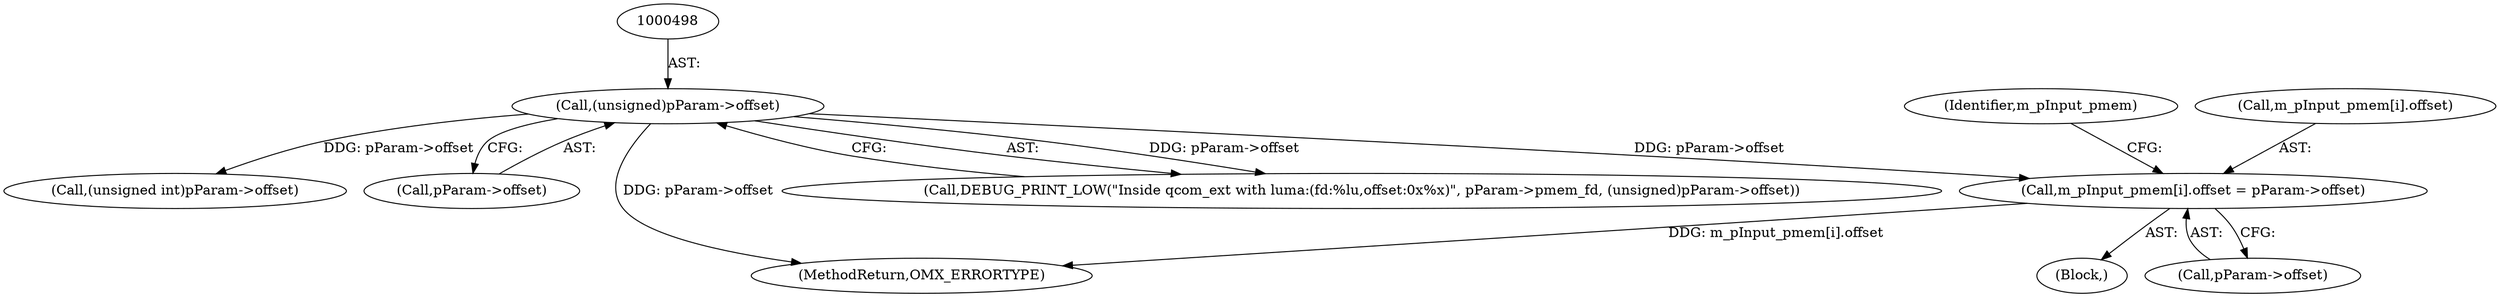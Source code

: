 digraph "0_Android_7558d03e6498e970b761aa44fff6b2c659202d95_1@array" {
"1000514" [label="(Call,m_pInput_pmem[i].offset = pParam->offset)"];
"1000497" [label="(Call,(unsigned)pParam->offset)"];
"1000520" [label="(Call,pParam->offset)"];
"1000492" [label="(Call,DEBUG_PRINT_LOW(\"Inside qcom_ext with luma:(fd:%lu,offset:0x%x)\", pParam->pmem_fd, (unsigned)pParam->offset))"];
"1000526" [label="(Identifier,m_pInput_pmem)"];
"1000504" [label="(Block,)"];
"1000515" [label="(Call,m_pInput_pmem[i].offset)"];
"1000548" [label="(Call,(unsigned int)pParam->offset)"];
"1000514" [label="(Call,m_pInput_pmem[i].offset = pParam->offset)"];
"1000499" [label="(Call,pParam->offset)"];
"1000597" [label="(MethodReturn,OMX_ERRORTYPE)"];
"1000497" [label="(Call,(unsigned)pParam->offset)"];
"1000514" -> "1000504"  [label="AST: "];
"1000514" -> "1000520"  [label="CFG: "];
"1000515" -> "1000514"  [label="AST: "];
"1000520" -> "1000514"  [label="AST: "];
"1000526" -> "1000514"  [label="CFG: "];
"1000514" -> "1000597"  [label="DDG: m_pInput_pmem[i].offset"];
"1000497" -> "1000514"  [label="DDG: pParam->offset"];
"1000497" -> "1000492"  [label="AST: "];
"1000497" -> "1000499"  [label="CFG: "];
"1000498" -> "1000497"  [label="AST: "];
"1000499" -> "1000497"  [label="AST: "];
"1000492" -> "1000497"  [label="CFG: "];
"1000497" -> "1000597"  [label="DDG: pParam->offset"];
"1000497" -> "1000492"  [label="DDG: pParam->offset"];
"1000497" -> "1000548"  [label="DDG: pParam->offset"];
}
